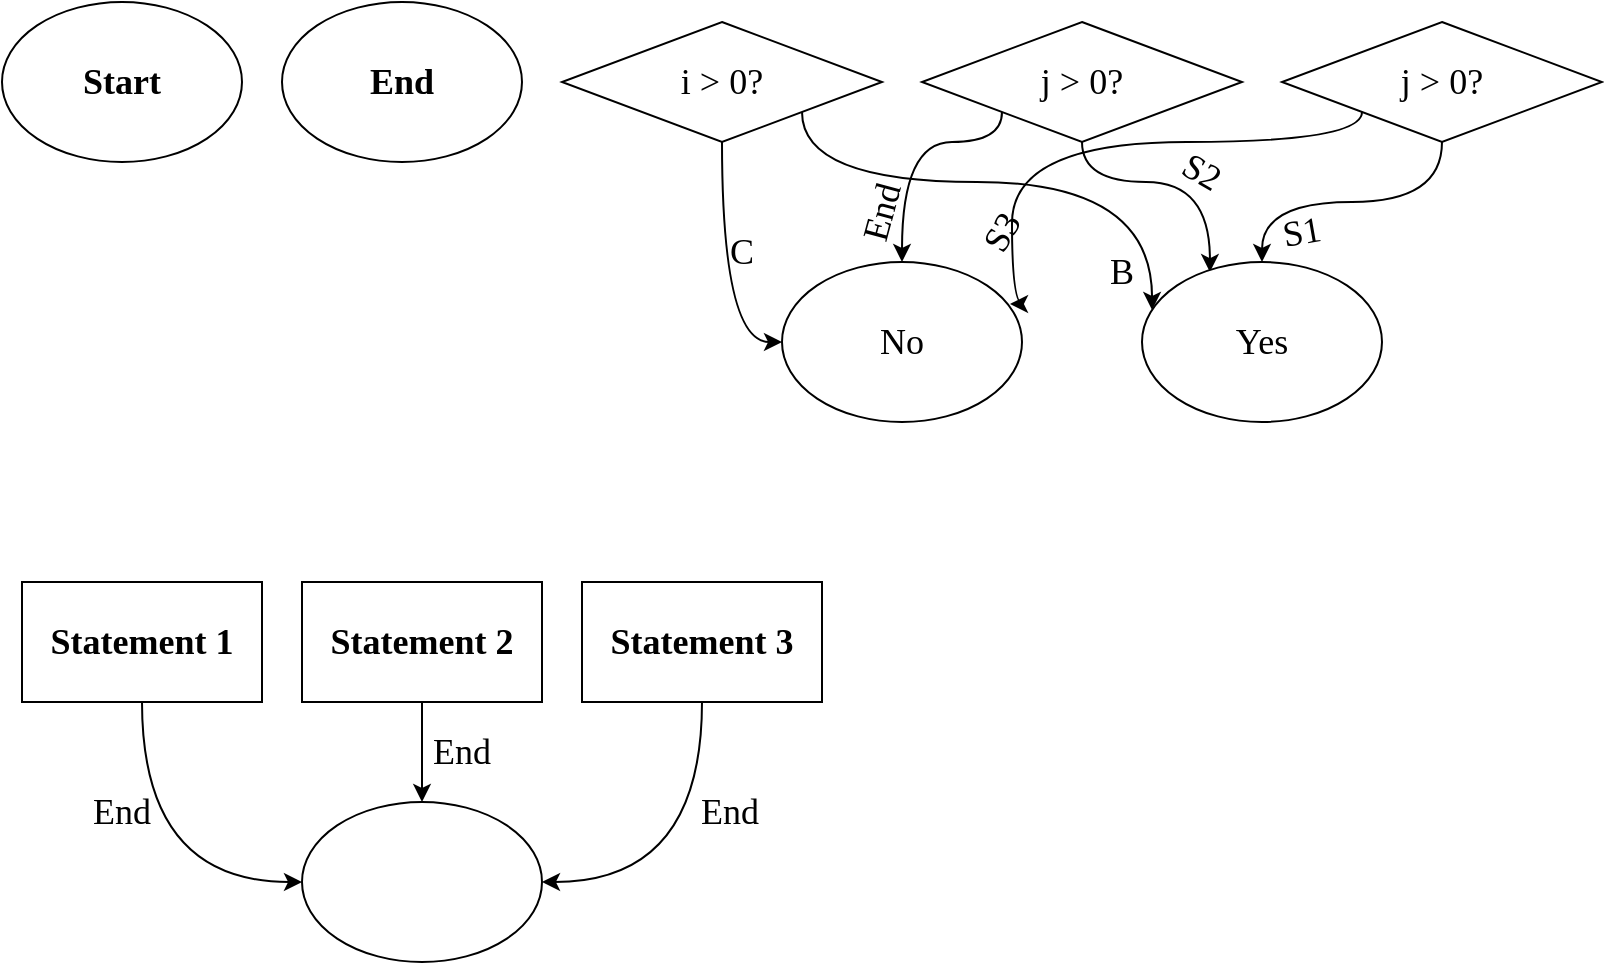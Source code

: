 <mxfile version="26.1.1">
  <diagram id="C5RBs43oDa-KdzZeNtuy" name="Page-1">
    <mxGraphModel dx="1434" dy="738" grid="1" gridSize="10" guides="1" tooltips="1" connect="1" arrows="1" fold="1" page="1" pageScale="1" pageWidth="827" pageHeight="1169" math="0" shadow="0">
      <root>
        <mxCell id="WIyWlLk6GJQsqaUBKTNV-0" />
        <mxCell id="WIyWlLk6GJQsqaUBKTNV-1" parent="WIyWlLk6GJQsqaUBKTNV-0" />
        <mxCell id="Yx1qEULadth6CDZ_r0Fs-0" value="&lt;font style=&quot;font-size: 18px;&quot; face=&quot;Times New Roman&quot;&gt;&lt;b style=&quot;&quot;&gt;Start&lt;/b&gt;&lt;/font&gt;" style="ellipse;whiteSpace=wrap;html=1;" vertex="1" parent="WIyWlLk6GJQsqaUBKTNV-1">
          <mxGeometry x="20" y="40" width="120" height="80" as="geometry" />
        </mxCell>
        <mxCell id="Yx1qEULadth6CDZ_r0Fs-1" value="&lt;b&gt;&lt;font style=&quot;font-size: 18px;&quot; face=&quot;Times New Roman&quot;&gt;End&lt;/font&gt;&lt;/b&gt;" style="ellipse;whiteSpace=wrap;html=1;" vertex="1" parent="WIyWlLk6GJQsqaUBKTNV-1">
          <mxGeometry x="160" y="40" width="120" height="80" as="geometry" />
        </mxCell>
        <mxCell id="Yx1qEULadth6CDZ_r0Fs-16" value="" style="edgeStyle=orthogonalEdgeStyle;rounded=0;orthogonalLoop=1;jettySize=auto;html=1;entryX=0;entryY=0.5;entryDx=0;entryDy=0;curved=1;" edge="1" parent="WIyWlLk6GJQsqaUBKTNV-1" source="Yx1qEULadth6CDZ_r0Fs-2" target="Yx1qEULadth6CDZ_r0Fs-9">
          <mxGeometry relative="1" as="geometry" />
        </mxCell>
        <mxCell id="Yx1qEULadth6CDZ_r0Fs-2" value="&lt;font style=&quot;font-size: 18px;&quot; face=&quot;Times New Roman&quot;&gt;i &amp;gt; 0?&lt;/font&gt;" style="rhombus;whiteSpace=wrap;html=1;" vertex="1" parent="WIyWlLk6GJQsqaUBKTNV-1">
          <mxGeometry x="300" y="50" width="160" height="60" as="geometry" />
        </mxCell>
        <mxCell id="Yx1qEULadth6CDZ_r0Fs-13" value="" style="edgeStyle=orthogonalEdgeStyle;rounded=0;orthogonalLoop=1;jettySize=auto;html=1;entryX=0.283;entryY=0.063;entryDx=0;entryDy=0;curved=1;entryPerimeter=0;" edge="1" parent="WIyWlLk6GJQsqaUBKTNV-1" source="Yx1qEULadth6CDZ_r0Fs-4" target="Yx1qEULadth6CDZ_r0Fs-10">
          <mxGeometry relative="1" as="geometry">
            <Array as="points">
              <mxPoint x="560" y="130" />
              <mxPoint x="624" y="130" />
            </Array>
          </mxGeometry>
        </mxCell>
        <mxCell id="Yx1qEULadth6CDZ_r0Fs-23" style="edgeStyle=orthogonalEdgeStyle;rounded=0;orthogonalLoop=1;jettySize=auto;html=1;exitX=0;exitY=1;exitDx=0;exitDy=0;entryX=0.5;entryY=0;entryDx=0;entryDy=0;curved=1;" edge="1" parent="WIyWlLk6GJQsqaUBKTNV-1" source="Yx1qEULadth6CDZ_r0Fs-4" target="Yx1qEULadth6CDZ_r0Fs-9">
          <mxGeometry relative="1" as="geometry">
            <Array as="points">
              <mxPoint x="520" y="110" />
              <mxPoint x="470" y="110" />
            </Array>
          </mxGeometry>
        </mxCell>
        <mxCell id="Yx1qEULadth6CDZ_r0Fs-4" value="&lt;font face=&quot;Times New Roman&quot; style=&quot;font-size: 18px;&quot;&gt;j &amp;gt; 0?&lt;/font&gt;" style="rhombus;whiteSpace=wrap;html=1;" vertex="1" parent="WIyWlLk6GJQsqaUBKTNV-1">
          <mxGeometry x="480" y="50" width="160" height="60" as="geometry" />
        </mxCell>
        <mxCell id="Yx1qEULadth6CDZ_r0Fs-19" value="" style="edgeStyle=orthogonalEdgeStyle;rounded=0;orthogonalLoop=1;jettySize=auto;html=1;curved=1;" edge="1" parent="WIyWlLk6GJQsqaUBKTNV-1" source="Yx1qEULadth6CDZ_r0Fs-5" target="Yx1qEULadth6CDZ_r0Fs-10">
          <mxGeometry relative="1" as="geometry" />
        </mxCell>
        <mxCell id="Yx1qEULadth6CDZ_r0Fs-5" value="&lt;font face=&quot;Times New Roman&quot; style=&quot;font-size: 18px;&quot;&gt;j &amp;gt; 0?&lt;/font&gt;" style="rhombus;whiteSpace=wrap;html=1;" vertex="1" parent="WIyWlLk6GJQsqaUBKTNV-1">
          <mxGeometry x="660" y="50" width="160" height="60" as="geometry" />
        </mxCell>
        <mxCell id="Yx1qEULadth6CDZ_r0Fs-9" value="&lt;font style=&quot;font-size: 18px;&quot; face=&quot;Times New Roman&quot;&gt;No&lt;/font&gt;" style="ellipse;whiteSpace=wrap;html=1;" vertex="1" parent="WIyWlLk6GJQsqaUBKTNV-1">
          <mxGeometry x="410" y="170" width="120" height="80" as="geometry" />
        </mxCell>
        <mxCell id="Yx1qEULadth6CDZ_r0Fs-10" value="&lt;font face=&quot;Times New Roman&quot; style=&quot;font-size: 18px;&quot;&gt;Yes&lt;/font&gt;" style="ellipse;whiteSpace=wrap;html=1;" vertex="1" parent="WIyWlLk6GJQsqaUBKTNV-1">
          <mxGeometry x="590" y="170" width="120" height="80" as="geometry" />
        </mxCell>
        <mxCell id="Yx1qEULadth6CDZ_r0Fs-17" style="edgeStyle=orthogonalEdgeStyle;rounded=0;orthogonalLoop=1;jettySize=auto;html=1;exitX=1;exitY=1;exitDx=0;exitDy=0;entryX=0.042;entryY=0.3;entryDx=0;entryDy=0;entryPerimeter=0;curved=1;" edge="1" parent="WIyWlLk6GJQsqaUBKTNV-1" source="Yx1qEULadth6CDZ_r0Fs-2" target="Yx1qEULadth6CDZ_r0Fs-10">
          <mxGeometry relative="1" as="geometry">
            <Array as="points">
              <mxPoint x="420" y="130" />
              <mxPoint x="595" y="130" />
            </Array>
          </mxGeometry>
        </mxCell>
        <mxCell id="Yx1qEULadth6CDZ_r0Fs-20" value="&lt;font style=&quot;font-size: 18px;&quot; face=&quot;Times New Roman&quot;&gt;C&lt;/font&gt;" style="text;html=1;align=center;verticalAlign=middle;whiteSpace=wrap;rounded=0;" vertex="1" parent="WIyWlLk6GJQsqaUBKTNV-1">
          <mxGeometry x="360" y="150" width="60" height="30" as="geometry" />
        </mxCell>
        <mxCell id="Yx1qEULadth6CDZ_r0Fs-21" value="&lt;font face=&quot;Times New Roman&quot; style=&quot;font-size: 18px;&quot;&gt;B&lt;/font&gt;" style="text;html=1;align=center;verticalAlign=middle;whiteSpace=wrap;rounded=0;" vertex="1" parent="WIyWlLk6GJQsqaUBKTNV-1">
          <mxGeometry x="550" y="160" width="60" height="30" as="geometry" />
        </mxCell>
        <mxCell id="Yx1qEULadth6CDZ_r0Fs-22" style="edgeStyle=orthogonalEdgeStyle;rounded=0;orthogonalLoop=1;jettySize=auto;html=1;exitX=0;exitY=1;exitDx=0;exitDy=0;curved=1;" edge="1" parent="WIyWlLk6GJQsqaUBKTNV-1" source="Yx1qEULadth6CDZ_r0Fs-5">
          <mxGeometry relative="1" as="geometry">
            <mxPoint x="524" y="191" as="targetPoint" />
            <Array as="points">
              <mxPoint x="700" y="110" />
              <mxPoint x="525" y="110" />
            </Array>
          </mxGeometry>
        </mxCell>
        <mxCell id="Yx1qEULadth6CDZ_r0Fs-24" value="&lt;font face=&quot;Times New Roman&quot; style=&quot;font-size: 18px;&quot;&gt;S2&lt;/font&gt;" style="text;html=1;align=center;verticalAlign=middle;whiteSpace=wrap;rounded=0;rotation=30;" vertex="1" parent="WIyWlLk6GJQsqaUBKTNV-1">
          <mxGeometry x="590" y="110" width="60" height="30" as="geometry" />
        </mxCell>
        <mxCell id="Yx1qEULadth6CDZ_r0Fs-25" value="&lt;font face=&quot;Times New Roman&quot; style=&quot;font-size: 18px;&quot;&gt;S3&lt;/font&gt;" style="text;html=1;align=center;verticalAlign=middle;whiteSpace=wrap;rounded=0;rotation=-60;" vertex="1" parent="WIyWlLk6GJQsqaUBKTNV-1">
          <mxGeometry x="490" y="140" width="60" height="30" as="geometry" />
        </mxCell>
        <mxCell id="Yx1qEULadth6CDZ_r0Fs-26" value="&lt;font style=&quot;font-size: 18px;&quot; face=&quot;Times New Roman&quot;&gt;End&lt;/font&gt;" style="text;html=1;align=center;verticalAlign=middle;whiteSpace=wrap;rounded=0;rotation=-75;" vertex="1" parent="WIyWlLk6GJQsqaUBKTNV-1">
          <mxGeometry x="430" y="130" width="60" height="30" as="geometry" />
        </mxCell>
        <mxCell id="Yx1qEULadth6CDZ_r0Fs-27" value="&lt;font style=&quot;font-size: 18px;&quot; face=&quot;Times New Roman&quot;&gt;S1&lt;/font&gt;" style="text;html=1;align=center;verticalAlign=middle;whiteSpace=wrap;rounded=0;rotation=-10;" vertex="1" parent="WIyWlLk6GJQsqaUBKTNV-1">
          <mxGeometry x="640" y="140" width="60" height="30" as="geometry" />
        </mxCell>
        <mxCell id="Yx1qEULadth6CDZ_r0Fs-39" style="edgeStyle=orthogonalEdgeStyle;rounded=0;orthogonalLoop=1;jettySize=auto;html=1;exitX=0.5;exitY=1;exitDx=0;exitDy=0;entryX=0;entryY=0.5;entryDx=0;entryDy=0;curved=1;" edge="1" parent="WIyWlLk6GJQsqaUBKTNV-1" source="Yx1qEULadth6CDZ_r0Fs-30" target="Yx1qEULadth6CDZ_r0Fs-33">
          <mxGeometry relative="1" as="geometry" />
        </mxCell>
        <mxCell id="Yx1qEULadth6CDZ_r0Fs-30" value="&lt;b&gt;&lt;font style=&quot;font-size: 18px;&quot; face=&quot;Times New Roman&quot;&gt;Statement 1&lt;/font&gt;&lt;/b&gt;" style="rounded=0;whiteSpace=wrap;html=1;" vertex="1" parent="WIyWlLk6GJQsqaUBKTNV-1">
          <mxGeometry x="30" y="330" width="120" height="60" as="geometry" />
        </mxCell>
        <mxCell id="Yx1qEULadth6CDZ_r0Fs-40" style="edgeStyle=orthogonalEdgeStyle;rounded=0;orthogonalLoop=1;jettySize=auto;html=1;exitX=0.5;exitY=1;exitDx=0;exitDy=0;entryX=1;entryY=0.5;entryDx=0;entryDy=0;curved=1;" edge="1" parent="WIyWlLk6GJQsqaUBKTNV-1" source="Yx1qEULadth6CDZ_r0Fs-31" target="Yx1qEULadth6CDZ_r0Fs-33">
          <mxGeometry relative="1" as="geometry" />
        </mxCell>
        <mxCell id="Yx1qEULadth6CDZ_r0Fs-31" value="&lt;font style=&quot;font-size: 18px;&quot; face=&quot;Times New Roman&quot;&gt;&lt;b&gt;Statement 3&lt;/b&gt;&lt;/font&gt;" style="rounded=0;whiteSpace=wrap;html=1;" vertex="1" parent="WIyWlLk6GJQsqaUBKTNV-1">
          <mxGeometry x="310" y="330" width="120" height="60" as="geometry" />
        </mxCell>
        <mxCell id="Yx1qEULadth6CDZ_r0Fs-41" style="edgeStyle=orthogonalEdgeStyle;rounded=0;orthogonalLoop=1;jettySize=auto;html=1;exitX=0.5;exitY=1;exitDx=0;exitDy=0;entryX=0.5;entryY=0;entryDx=0;entryDy=0;curved=1;" edge="1" parent="WIyWlLk6GJQsqaUBKTNV-1" source="Yx1qEULadth6CDZ_r0Fs-32" target="Yx1qEULadth6CDZ_r0Fs-33">
          <mxGeometry relative="1" as="geometry" />
        </mxCell>
        <mxCell id="Yx1qEULadth6CDZ_r0Fs-32" value="&lt;font face=&quot;Times New Roman&quot; style=&quot;font-size: 18px;&quot;&gt;&lt;b&gt;Statement 2&lt;/b&gt;&lt;/font&gt;" style="rounded=0;whiteSpace=wrap;html=1;" vertex="1" parent="WIyWlLk6GJQsqaUBKTNV-1">
          <mxGeometry x="170" y="330" width="120" height="60" as="geometry" />
        </mxCell>
        <mxCell id="Yx1qEULadth6CDZ_r0Fs-33" value="" style="ellipse;whiteSpace=wrap;html=1;" vertex="1" parent="WIyWlLk6GJQsqaUBKTNV-1">
          <mxGeometry x="170" y="440" width="120" height="80" as="geometry" />
        </mxCell>
        <mxCell id="Yx1qEULadth6CDZ_r0Fs-42" value="&lt;font style=&quot;font-size: 18px;&quot; face=&quot;Times New Roman&quot;&gt;End&lt;/font&gt;" style="text;html=1;align=center;verticalAlign=middle;whiteSpace=wrap;rounded=0;rotation=0;" vertex="1" parent="WIyWlLk6GJQsqaUBKTNV-1">
          <mxGeometry x="354" y="430" width="60" height="30" as="geometry" />
        </mxCell>
        <mxCell id="Yx1qEULadth6CDZ_r0Fs-43" value="&lt;font style=&quot;font-size: 18px;&quot; face=&quot;Times New Roman&quot;&gt;End&lt;/font&gt;" style="text;html=1;align=center;verticalAlign=middle;whiteSpace=wrap;rounded=0;rotation=0;" vertex="1" parent="WIyWlLk6GJQsqaUBKTNV-1">
          <mxGeometry x="220" y="400" width="60" height="30" as="geometry" />
        </mxCell>
        <mxCell id="Yx1qEULadth6CDZ_r0Fs-44" value="&lt;font style=&quot;font-size: 18px;&quot; face=&quot;Times New Roman&quot;&gt;End&lt;/font&gt;" style="text;html=1;align=center;verticalAlign=middle;whiteSpace=wrap;rounded=0;rotation=0;" vertex="1" parent="WIyWlLk6GJQsqaUBKTNV-1">
          <mxGeometry x="50" y="430" width="60" height="30" as="geometry" />
        </mxCell>
      </root>
    </mxGraphModel>
  </diagram>
</mxfile>
